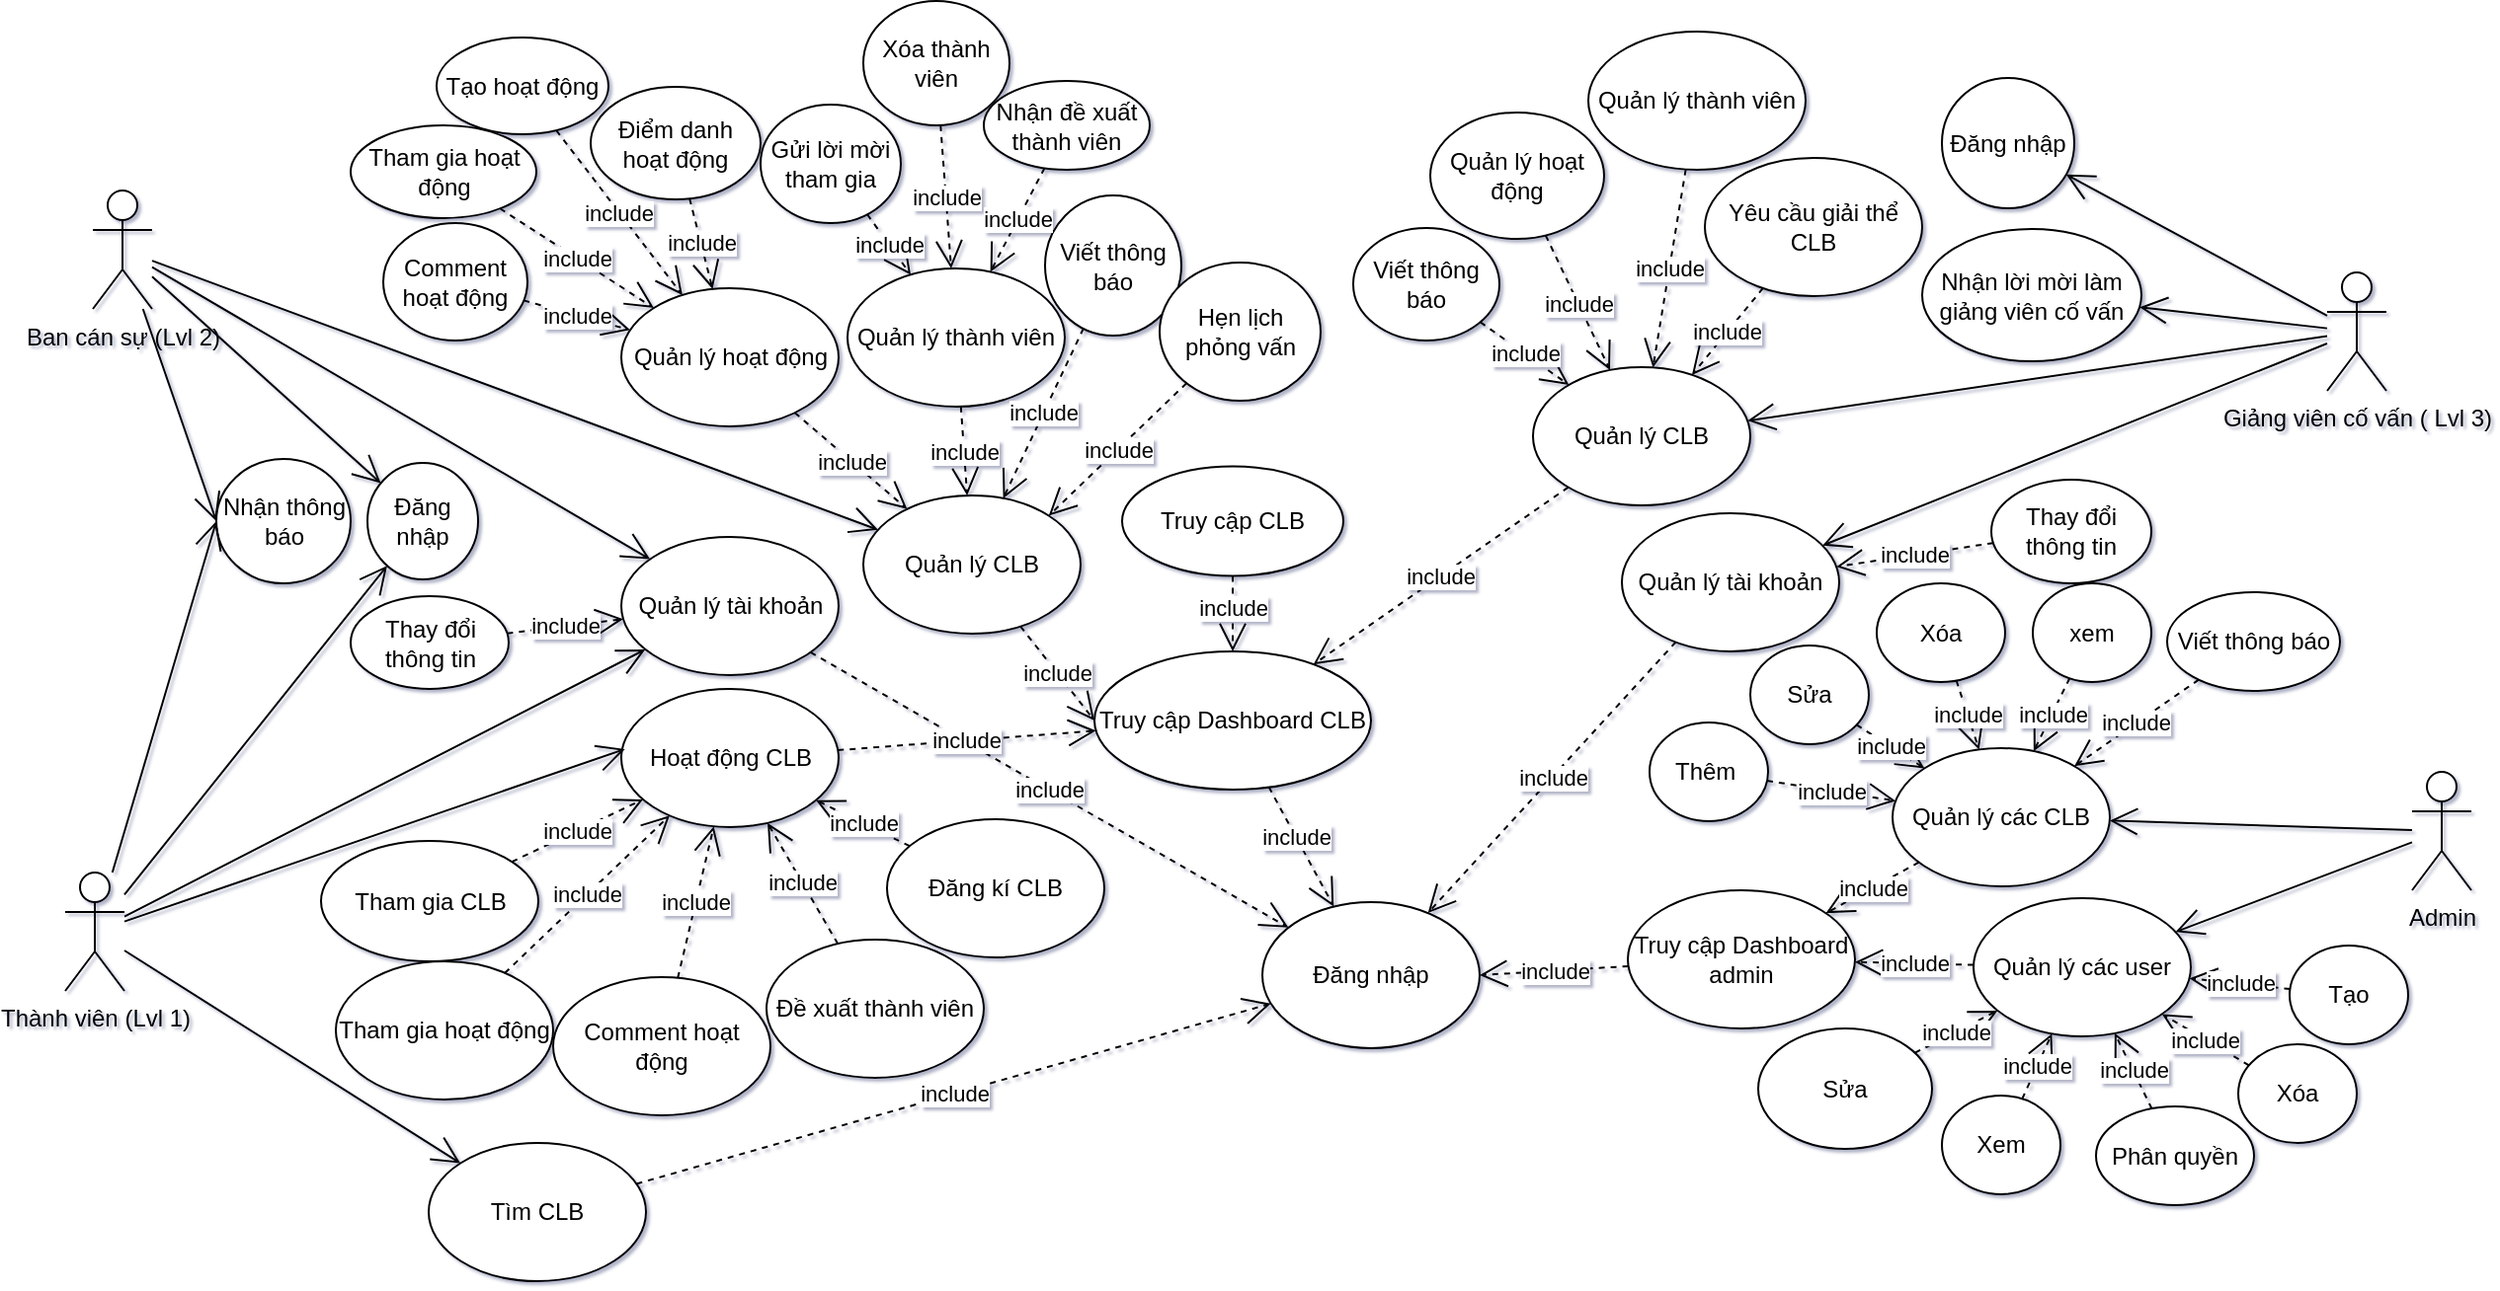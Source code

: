 <mxfile version="24.0.7" type="github">
  <diagram name="Trang-1" id="RL06Z-CkQ_VNJCv6R80n">
    <mxGraphModel dx="1387" dy="658" grid="0" gridSize="10" guides="1" tooltips="1" connect="1" arrows="1" fold="1" page="0" pageScale="1" pageWidth="827" pageHeight="1169" math="0" shadow="1">
      <root>
        <mxCell id="0" />
        <mxCell id="1" parent="0" />
        <mxCell id="jrErk-Fa7ahGrEmsjVKU-372" value="Thành viên (Lvl 1)" style="shape=umlActor;verticalLabelPosition=bottom;verticalAlign=top;html=1;outlineConnect=0;" parent="1" vertex="1">
          <mxGeometry x="147" y="718" width="30" height="60" as="geometry" />
        </mxCell>
        <mxCell id="jrErk-Fa7ahGrEmsjVKU-373" value="Ban cán sự (Lvl 2)" style="shape=umlActor;verticalLabelPosition=bottom;verticalAlign=top;html=1;outlineConnect=0;" parent="1" vertex="1">
          <mxGeometry x="161" y="372.5" width="30" height="60" as="geometry" />
        </mxCell>
        <mxCell id="jrErk-Fa7ahGrEmsjVKU-374" value="Giảng viên cố vấn ( Lvl 3)" style="shape=umlActor;verticalLabelPosition=bottom;verticalAlign=top;html=1;outlineConnect=0;" parent="1" vertex="1">
          <mxGeometry x="1292" y="414" width="30" height="60" as="geometry" />
        </mxCell>
        <mxCell id="jrErk-Fa7ahGrEmsjVKU-375" value="Admin" style="shape=umlActor;verticalLabelPosition=bottom;verticalAlign=top;html=1;outlineConnect=0;" parent="1" vertex="1">
          <mxGeometry x="1335" y="667" width="30" height="60" as="geometry" />
        </mxCell>
        <mxCell id="jrErk-Fa7ahGrEmsjVKU-376" value="Quản lý tài khoản" style="ellipse;whiteSpace=wrap;html=1;" parent="1" vertex="1">
          <mxGeometry x="428.5" y="548" width="110" height="70" as="geometry" />
        </mxCell>
        <mxCell id="jrErk-Fa7ahGrEmsjVKU-377" value="Tham gia hoạt động" style="ellipse;whiteSpace=wrap;html=1;" parent="1" vertex="1">
          <mxGeometry x="284" y="763" width="110" height="70" as="geometry" />
        </mxCell>
        <mxCell id="jrErk-Fa7ahGrEmsjVKU-378" value="Tham gia CLB" style="ellipse;whiteSpace=wrap;html=1;" parent="1" vertex="1">
          <mxGeometry x="276.5" y="702" width="110" height="61" as="geometry" />
        </mxCell>
        <mxCell id="jrErk-Fa7ahGrEmsjVKU-379" value="Đăng kí CLB" style="ellipse;whiteSpace=wrap;html=1;" parent="1" vertex="1">
          <mxGeometry x="563" y="691" width="110" height="70" as="geometry" />
        </mxCell>
        <mxCell id="jrErk-Fa7ahGrEmsjVKU-380" value="Đăng nhập" style="ellipse;whiteSpace=wrap;html=1;" parent="1" vertex="1">
          <mxGeometry x="753" y="733" width="110" height="74" as="geometry" />
        </mxCell>
        <mxCell id="jrErk-Fa7ahGrEmsjVKU-381" value="Quản lý các CLB" style="ellipse;whiteSpace=wrap;html=1;" parent="1" vertex="1">
          <mxGeometry x="1072" y="655" width="110" height="70" as="geometry" />
        </mxCell>
        <mxCell id="jrErk-Fa7ahGrEmsjVKU-382" value="Thêm&amp;nbsp;" style="ellipse;whiteSpace=wrap;html=1;" parent="1" vertex="1">
          <mxGeometry x="949" y="642" width="60" height="50" as="geometry" />
        </mxCell>
        <mxCell id="jrErk-Fa7ahGrEmsjVKU-383" value="Sửa" style="ellipse;whiteSpace=wrap;html=1;" parent="1" vertex="1">
          <mxGeometry x="1000" y="603" width="60" height="50" as="geometry" />
        </mxCell>
        <mxCell id="jrErk-Fa7ahGrEmsjVKU-384" value="Xóa" style="ellipse;whiteSpace=wrap;html=1;" parent="1" vertex="1">
          <mxGeometry x="1064" y="571.5" width="65" height="50" as="geometry" />
        </mxCell>
        <mxCell id="jrErk-Fa7ahGrEmsjVKU-385" value="include" style="endArrow=open;endSize=12;dashed=1;html=1;rounded=0;" parent="1" source="jrErk-Fa7ahGrEmsjVKU-383" target="jrErk-Fa7ahGrEmsjVKU-381" edge="1">
          <mxGeometry width="160" relative="1" as="geometry">
            <mxPoint x="1010" y="535" as="sourcePoint" />
            <mxPoint x="1170" y="535" as="targetPoint" />
          </mxGeometry>
        </mxCell>
        <mxCell id="jrErk-Fa7ahGrEmsjVKU-386" value="include" style="endArrow=open;endSize=12;dashed=1;html=1;rounded=0;" parent="1" source="jrErk-Fa7ahGrEmsjVKU-382" target="jrErk-Fa7ahGrEmsjVKU-381" edge="1">
          <mxGeometry width="160" relative="1" as="geometry">
            <mxPoint x="1330" y="525" as="sourcePoint" />
            <mxPoint x="1356" y="595" as="targetPoint" />
          </mxGeometry>
        </mxCell>
        <mxCell id="jrErk-Fa7ahGrEmsjVKU-387" value="include" style="endArrow=open;endSize=12;dashed=1;html=1;rounded=0;" parent="1" source="jrErk-Fa7ahGrEmsjVKU-384" target="jrErk-Fa7ahGrEmsjVKU-381" edge="1">
          <mxGeometry width="160" relative="1" as="geometry">
            <mxPoint x="1415" y="565" as="sourcePoint" />
            <mxPoint x="1400" y="625" as="targetPoint" />
          </mxGeometry>
        </mxCell>
        <mxCell id="jrErk-Fa7ahGrEmsjVKU-388" value="Quản lý các user" style="ellipse;whiteSpace=wrap;html=1;" parent="1" vertex="1">
          <mxGeometry x="1113" y="731" width="110" height="70" as="geometry" />
        </mxCell>
        <mxCell id="jrErk-Fa7ahGrEmsjVKU-389" value="Xem" style="ellipse;whiteSpace=wrap;html=1;" parent="1" vertex="1">
          <mxGeometry x="1097" y="831" width="60" height="50" as="geometry" />
        </mxCell>
        <mxCell id="jrErk-Fa7ahGrEmsjVKU-390" value="Phân quyền" style="ellipse;whiteSpace=wrap;html=1;" parent="1" vertex="1">
          <mxGeometry x="1175" y="836.5" width="80" height="50" as="geometry" />
        </mxCell>
        <mxCell id="jrErk-Fa7ahGrEmsjVKU-391" value="Sửa" style="ellipse;whiteSpace=wrap;html=1;" parent="1" vertex="1">
          <mxGeometry x="1004" y="797" width="88" height="61" as="geometry" />
        </mxCell>
        <mxCell id="jrErk-Fa7ahGrEmsjVKU-392" value="xem" style="ellipse;whiteSpace=wrap;html=1;" parent="1" vertex="1">
          <mxGeometry x="1143" y="571.5" width="60" height="50" as="geometry" />
        </mxCell>
        <mxCell id="jrErk-Fa7ahGrEmsjVKU-393" value="include" style="endArrow=open;endSize=12;dashed=1;html=1;rounded=0;" parent="1" source="jrErk-Fa7ahGrEmsjVKU-392" target="jrErk-Fa7ahGrEmsjVKU-381" edge="1">
          <mxGeometry width="160" relative="1" as="geometry">
            <mxPoint x="1183.35" y="576.75" as="sourcePoint" />
            <mxPoint x="1216.35" y="639.75" as="targetPoint" />
          </mxGeometry>
        </mxCell>
        <mxCell id="jrErk-Fa7ahGrEmsjVKU-394" value="include" style="endArrow=open;endSize=12;dashed=1;html=1;rounded=0;" parent="1" source="jrErk-Fa7ahGrEmsjVKU-391" target="jrErk-Fa7ahGrEmsjVKU-388" edge="1">
          <mxGeometry width="160" relative="1" as="geometry">
            <mxPoint x="1247.5" y="935" as="sourcePoint" />
            <mxPoint x="1357.51" y="969.99" as="targetPoint" />
          </mxGeometry>
        </mxCell>
        <mxCell id="jrErk-Fa7ahGrEmsjVKU-395" value="include" style="endArrow=open;endSize=12;dashed=1;html=1;rounded=0;" parent="1" source="jrErk-Fa7ahGrEmsjVKU-389" target="jrErk-Fa7ahGrEmsjVKU-388" edge="1">
          <mxGeometry width="160" relative="1" as="geometry">
            <mxPoint x="1357.29" y="1024.68" as="sourcePoint" />
            <mxPoint x="1402.5" y="980" as="targetPoint" />
          </mxGeometry>
        </mxCell>
        <mxCell id="jrErk-Fa7ahGrEmsjVKU-396" value="include" style="endArrow=open;endSize=12;dashed=1;html=1;rounded=0;" parent="1" source="jrErk-Fa7ahGrEmsjVKU-390" target="jrErk-Fa7ahGrEmsjVKU-388" edge="1">
          <mxGeometry width="160" relative="1" as="geometry">
            <mxPoint x="1432.5" y="1024.68" as="sourcePoint" />
            <mxPoint x="1295" y="939" as="targetPoint" />
          </mxGeometry>
        </mxCell>
        <mxCell id="jrErk-Fa7ahGrEmsjVKU-397" value="Viết thông báo" style="ellipse;whiteSpace=wrap;html=1;" parent="1" vertex="1">
          <mxGeometry x="1211" y="576" width="87.5" height="50" as="geometry" />
        </mxCell>
        <mxCell id="jrErk-Fa7ahGrEmsjVKU-398" value="include" style="endArrow=open;endSize=12;dashed=1;html=1;rounded=0;" parent="1" source="jrErk-Fa7ahGrEmsjVKU-397" target="jrErk-Fa7ahGrEmsjVKU-381" edge="1">
          <mxGeometry width="160" relative="1" as="geometry">
            <mxPoint x="1070.93" y="910.37" as="sourcePoint" />
            <mxPoint x="1019.93" y="865.37" as="targetPoint" />
          </mxGeometry>
        </mxCell>
        <mxCell id="jrErk-Fa7ahGrEmsjVKU-399" value="Quản lý tài khoản" style="ellipse;whiteSpace=wrap;html=1;" parent="1" vertex="1">
          <mxGeometry x="935" y="536" width="110" height="70" as="geometry" />
        </mxCell>
        <mxCell id="jrErk-Fa7ahGrEmsjVKU-400" value="Nhận thông báo" style="ellipse;whiteSpace=wrap;html=1;" parent="1" vertex="1">
          <mxGeometry x="223.5" y="508.5" width="68" height="63" as="geometry" />
        </mxCell>
        <mxCell id="jrErk-Fa7ahGrEmsjVKU-401" value="Viết thông báo" style="ellipse;whiteSpace=wrap;html=1;direction=south;" parent="1" vertex="1">
          <mxGeometry x="643" y="375" width="69" height="71" as="geometry" />
        </mxCell>
        <mxCell id="jrErk-Fa7ahGrEmsjVKU-402" value="Xóa" style="ellipse;whiteSpace=wrap;html=1;" parent="1" vertex="1">
          <mxGeometry x="1247" y="805" width="60" height="50" as="geometry" />
        </mxCell>
        <mxCell id="jrErk-Fa7ahGrEmsjVKU-403" value="include" style="endArrow=open;endSize=12;dashed=1;html=1;rounded=0;" parent="1" source="jrErk-Fa7ahGrEmsjVKU-402" target="jrErk-Fa7ahGrEmsjVKU-388" edge="1">
          <mxGeometry width="160" relative="1" as="geometry">
            <mxPoint x="1537.5" y="985" as="sourcePoint" />
            <mxPoint x="1447.49" y="969.99" as="targetPoint" />
          </mxGeometry>
        </mxCell>
        <mxCell id="jrErk-Fa7ahGrEmsjVKU-404" value="include" style="endArrow=open;endSize=12;dashed=1;html=1;rounded=0;" parent="1" source="jrErk-Fa7ahGrEmsjVKU-379" target="jrErk-Fa7ahGrEmsjVKU-454" edge="1">
          <mxGeometry width="160" relative="1" as="geometry">
            <mxPoint x="464.11" y="1019" as="sourcePoint" />
            <mxPoint x="574" y="869" as="targetPoint" />
          </mxGeometry>
        </mxCell>
        <mxCell id="jrErk-Fa7ahGrEmsjVKU-405" value="include" style="endArrow=open;endSize=12;dashed=1;html=1;rounded=0;" parent="1" source="jrErk-Fa7ahGrEmsjVKU-381" target="jrErk-Fa7ahGrEmsjVKU-479" edge="1">
          <mxGeometry width="160" relative="1" as="geometry">
            <mxPoint x="1153" y="510" as="sourcePoint" />
            <mxPoint x="790" y="465" as="targetPoint" />
          </mxGeometry>
        </mxCell>
        <mxCell id="jrErk-Fa7ahGrEmsjVKU-406" value="include" style="endArrow=open;endSize=12;dashed=1;html=1;rounded=0;" parent="1" source="jrErk-Fa7ahGrEmsjVKU-388" target="jrErk-Fa7ahGrEmsjVKU-479" edge="1">
          <mxGeometry width="160" relative="1" as="geometry">
            <mxPoint x="1093" y="800" as="sourcePoint" />
            <mxPoint x="840" y="880" as="targetPoint" />
          </mxGeometry>
        </mxCell>
        <mxCell id="jrErk-Fa7ahGrEmsjVKU-409" value="include" style="endArrow=open;endSize=12;dashed=1;html=1;rounded=0;" parent="1" source="jrErk-Fa7ahGrEmsjVKU-399" target="jrErk-Fa7ahGrEmsjVKU-380" edge="1">
          <mxGeometry width="160" relative="1" as="geometry">
            <mxPoint x="819.89" y="805" as="sourcePoint" />
            <mxPoint x="750" y="700" as="targetPoint" />
          </mxGeometry>
        </mxCell>
        <mxCell id="jrErk-Fa7ahGrEmsjVKU-410" value="include" style="endArrow=open;endSize=12;dashed=1;html=1;rounded=0;" parent="1" source="jrErk-Fa7ahGrEmsjVKU-376" target="jrErk-Fa7ahGrEmsjVKU-380" edge="1">
          <mxGeometry width="160" relative="1" as="geometry">
            <mxPoint x="581.11" y="489.75" as="sourcePoint" />
            <mxPoint x="640.476" y="372.081" as="targetPoint" />
          </mxGeometry>
        </mxCell>
        <mxCell id="jrErk-Fa7ahGrEmsjVKU-411" value="Đăng nhập" style="ellipse;whiteSpace=wrap;html=1;" parent="1" vertex="1">
          <mxGeometry x="300" y="510.5" width="56" height="59" as="geometry" />
        </mxCell>
        <mxCell id="jrErk-Fa7ahGrEmsjVKU-412" value="Tìm CLB" style="ellipse;whiteSpace=wrap;html=1;" parent="1" vertex="1">
          <mxGeometry x="331" y="855" width="110" height="70" as="geometry" />
        </mxCell>
        <mxCell id="jrErk-Fa7ahGrEmsjVKU-413" value="Đề xuất thành viên" style="ellipse;whiteSpace=wrap;html=1;" parent="1" vertex="1">
          <mxGeometry x="502" y="752" width="110" height="70" as="geometry" />
        </mxCell>
        <mxCell id="jrErk-Fa7ahGrEmsjVKU-414" value="Hẹn lịch phỏng vấn" style="ellipse;whiteSpace=wrap;html=1;" parent="1" vertex="1">
          <mxGeometry x="701" y="409" width="81.5" height="70" as="geometry" />
        </mxCell>
        <mxCell id="jrErk-Fa7ahGrEmsjVKU-415" value="Quản lý thành viên" style="ellipse;whiteSpace=wrap;html=1;" parent="1" vertex="1">
          <mxGeometry x="918" y="292" width="110" height="70" as="geometry" />
        </mxCell>
        <mxCell id="jrErk-Fa7ahGrEmsjVKU-417" value="Yêu cầu giải thể CLB" style="ellipse;whiteSpace=wrap;html=1;" parent="1" vertex="1">
          <mxGeometry x="977" y="356" width="110" height="70" as="geometry" />
        </mxCell>
        <mxCell id="jrErk-Fa7ahGrEmsjVKU-418" value="Thay đổi thông tin" style="ellipse;whiteSpace=wrap;html=1;" parent="1" vertex="1">
          <mxGeometry x="291.5" y="578" width="80" height="47" as="geometry" />
        </mxCell>
        <mxCell id="jrErk-Fa7ahGrEmsjVKU-419" value="Quản lý CLB" style="ellipse;whiteSpace=wrap;html=1;" parent="1" vertex="1">
          <mxGeometry x="890" y="462" width="110" height="70" as="geometry" />
        </mxCell>
        <mxCell id="jrErk-Fa7ahGrEmsjVKU-420" value="include" style="endArrow=open;endSize=12;dashed=1;html=1;rounded=0;" parent="1" source="jrErk-Fa7ahGrEmsjVKU-417" target="jrErk-Fa7ahGrEmsjVKU-419" edge="1">
          <mxGeometry width="160" relative="1" as="geometry">
            <mxPoint x="772.5" y="115" as="sourcePoint" />
            <mxPoint x="882.5" y="65" as="targetPoint" />
          </mxGeometry>
        </mxCell>
        <mxCell id="jrErk-Fa7ahGrEmsjVKU-421" value="Nhận lời mời làm giảng viên cố vấn" style="ellipse;whiteSpace=wrap;html=1;" parent="1" vertex="1">
          <mxGeometry x="1087" y="392" width="111" height="67" as="geometry" />
        </mxCell>
        <mxCell id="jrErk-Fa7ahGrEmsjVKU-422" value="include" style="endArrow=open;endSize=12;dashed=1;html=1;rounded=0;" parent="1" source="Hee2Yrm5XwE1Mw0rOQRy-3" target="jrErk-Fa7ahGrEmsjVKU-419" edge="1">
          <mxGeometry width="160" relative="1" as="geometry">
            <mxPoint x="880.197" y="379.269" as="sourcePoint" />
            <mxPoint x="892.5" y="-55" as="targetPoint" />
          </mxGeometry>
        </mxCell>
        <mxCell id="jrErk-Fa7ahGrEmsjVKU-423" value="include" style="endArrow=open;endSize=12;dashed=1;html=1;rounded=0;" parent="1" source="jrErk-Fa7ahGrEmsjVKU-415" target="jrErk-Fa7ahGrEmsjVKU-419" edge="1">
          <mxGeometry width="160" relative="1" as="geometry">
            <mxPoint x="762.5" y="-29.98" as="sourcePoint" />
            <mxPoint x="892.5" y="-104.98" as="targetPoint" />
          </mxGeometry>
        </mxCell>
        <mxCell id="jrErk-Fa7ahGrEmsjVKU-424" value="" style="endArrow=open;endFill=1;endSize=12;html=1;rounded=0;" parent="1" source="jrErk-Fa7ahGrEmsjVKU-372" target="jrErk-Fa7ahGrEmsjVKU-412" edge="1">
          <mxGeometry width="160" relative="1" as="geometry">
            <mxPoint x="74" y="754" as="sourcePoint" />
            <mxPoint x="304" y="754" as="targetPoint" />
          </mxGeometry>
        </mxCell>
        <mxCell id="jrErk-Fa7ahGrEmsjVKU-429" value="" style="endArrow=open;endFill=1;endSize=12;html=1;rounded=0;" parent="1" source="jrErk-Fa7ahGrEmsjVKU-372" target="jrErk-Fa7ahGrEmsjVKU-411" edge="1">
          <mxGeometry width="160" relative="1" as="geometry">
            <mxPoint x="74" y="754" as="sourcePoint" />
            <mxPoint x="241" y="981.17" as="targetPoint" />
          </mxGeometry>
        </mxCell>
        <mxCell id="jrErk-Fa7ahGrEmsjVKU-430" value="" style="endArrow=open;endFill=1;endSize=12;html=1;rounded=0;entryX=0;entryY=0.5;entryDx=0;entryDy=0;" parent="1" source="jrErk-Fa7ahGrEmsjVKU-372" target="jrErk-Fa7ahGrEmsjVKU-400" edge="1">
          <mxGeometry width="160" relative="1" as="geometry">
            <mxPoint x="180" y="350" as="sourcePoint" />
            <mxPoint x="266" y="565" as="targetPoint" />
          </mxGeometry>
        </mxCell>
        <mxCell id="jrErk-Fa7ahGrEmsjVKU-431" value="" style="endArrow=open;endFill=1;endSize=12;html=1;rounded=0;" parent="1" source="jrErk-Fa7ahGrEmsjVKU-373" target="jrErk-Fa7ahGrEmsjVKU-411" edge="1">
          <mxGeometry width="160" relative="1" as="geometry">
            <mxPoint x="190" y="820" as="sourcePoint" />
            <mxPoint x="332" y="546" as="targetPoint" />
          </mxGeometry>
        </mxCell>
        <mxCell id="jrErk-Fa7ahGrEmsjVKU-432" value="" style="endArrow=open;endFill=1;endSize=12;html=1;rounded=0;entryX=0;entryY=0.5;entryDx=0;entryDy=0;" parent="1" source="jrErk-Fa7ahGrEmsjVKU-373" target="jrErk-Fa7ahGrEmsjVKU-400" edge="1">
          <mxGeometry width="160" relative="1" as="geometry">
            <mxPoint x="71" y="439.5" as="sourcePoint" />
            <mxPoint x="171" y="229.5" as="targetPoint" />
          </mxGeometry>
        </mxCell>
        <mxCell id="jrErk-Fa7ahGrEmsjVKU-433" value="" style="endArrow=open;endFill=1;endSize=12;html=1;rounded=0;" parent="1" source="jrErk-Fa7ahGrEmsjVKU-373" target="jrErk-Fa7ahGrEmsjVKU-376" edge="1">
          <mxGeometry width="160" relative="1" as="geometry">
            <mxPoint x="71" y="439.5" as="sourcePoint" />
            <mxPoint x="161" y="392" as="targetPoint" />
          </mxGeometry>
        </mxCell>
        <mxCell id="jrErk-Fa7ahGrEmsjVKU-434" value="" style="endArrow=open;endFill=1;endSize=12;html=1;rounded=0;" parent="1" source="jrErk-Fa7ahGrEmsjVKU-374" target="jrErk-Fa7ahGrEmsjVKU-419" edge="1">
          <mxGeometry width="160" relative="1" as="geometry">
            <mxPoint x="532.5" y="20" as="sourcePoint" />
            <mxPoint x="1190.0" y="135" as="targetPoint" />
          </mxGeometry>
        </mxCell>
        <mxCell id="jrErk-Fa7ahGrEmsjVKU-435" value="" style="endArrow=open;endFill=1;endSize=12;html=1;rounded=0;" parent="1" source="jrErk-Fa7ahGrEmsjVKU-374" target="jrErk-Fa7ahGrEmsjVKU-421" edge="1">
          <mxGeometry width="160" relative="1" as="geometry">
            <mxPoint x="542.5" y="15" as="sourcePoint" />
            <mxPoint x="652.5" y="125" as="targetPoint" />
          </mxGeometry>
        </mxCell>
        <mxCell id="jrErk-Fa7ahGrEmsjVKU-436" value="include" style="endArrow=open;endSize=12;dashed=1;html=1;rounded=0;" parent="1" source="jrErk-Fa7ahGrEmsjVKU-378" target="jrErk-Fa7ahGrEmsjVKU-454" edge="1">
          <mxGeometry width="160" relative="1" as="geometry">
            <mxPoint x="424" y="734" as="sourcePoint" />
            <mxPoint x="592" y="1071" as="targetPoint" />
          </mxGeometry>
        </mxCell>
        <mxCell id="jrErk-Fa7ahGrEmsjVKU-437" value="Quản lý CLB" style="ellipse;whiteSpace=wrap;html=1;" parent="1" vertex="1">
          <mxGeometry x="551" y="527" width="110" height="70" as="geometry" />
        </mxCell>
        <mxCell id="jrErk-Fa7ahGrEmsjVKU-438" value="Xóa thành viên" style="ellipse;whiteSpace=wrap;html=1;" parent="1" vertex="1">
          <mxGeometry x="551" y="276.5" width="74" height="63" as="geometry" />
        </mxCell>
        <mxCell id="jrErk-Fa7ahGrEmsjVKU-439" value="include" style="endArrow=open;endSize=12;dashed=1;html=1;rounded=0;entryX=0;entryY=0.5;entryDx=0;entryDy=0;" parent="1" source="jrErk-Fa7ahGrEmsjVKU-437" target="jrErk-Fa7ahGrEmsjVKU-472" edge="1">
          <mxGeometry width="160" relative="1" as="geometry">
            <mxPoint x="443.5" y="349.5" as="sourcePoint" />
            <mxPoint x="591" y="293" as="targetPoint" />
          </mxGeometry>
        </mxCell>
        <mxCell id="jrErk-Fa7ahGrEmsjVKU-440" value="include" style="endArrow=open;endSize=12;dashed=1;html=1;rounded=0;" parent="1" source="jrErk-Fa7ahGrEmsjVKU-438" target="jrErk-Fa7ahGrEmsjVKU-453" edge="1">
          <mxGeometry width="160" relative="1" as="geometry">
            <mxPoint x="-81.52" y="580.86" as="sourcePoint" />
            <mxPoint x="246.45" y="706.11" as="targetPoint" />
          </mxGeometry>
        </mxCell>
        <mxCell id="jrErk-Fa7ahGrEmsjVKU-441" value="include" style="endArrow=open;endSize=12;dashed=1;html=1;rounded=0;" parent="1" source="jrErk-Fa7ahGrEmsjVKU-453" target="jrErk-Fa7ahGrEmsjVKU-437" edge="1">
          <mxGeometry x="0.008" width="160" relative="1" as="geometry">
            <mxPoint x="289.35" y="658.3" as="sourcePoint" />
            <mxPoint x="231" y="639.01" as="targetPoint" />
            <mxPoint as="offset" />
          </mxGeometry>
        </mxCell>
        <mxCell id="jrErk-Fa7ahGrEmsjVKU-442" value="include" style="endArrow=open;endSize=12;dashed=1;html=1;rounded=0;entryX=1;entryY=0;entryDx=0;entryDy=0;" parent="1" source="jrErk-Fa7ahGrEmsjVKU-414" target="jrErk-Fa7ahGrEmsjVKU-437" edge="1">
          <mxGeometry width="160" relative="1" as="geometry">
            <mxPoint x="299.89" y="719.25" as="sourcePoint" />
            <mxPoint x="330" y="649.5" as="targetPoint" />
          </mxGeometry>
        </mxCell>
        <mxCell id="jrErk-Fa7ahGrEmsjVKU-443" value="include" style="endArrow=open;endSize=12;dashed=1;html=1;rounded=0;" parent="1" source="jrErk-Fa7ahGrEmsjVKU-401" target="jrErk-Fa7ahGrEmsjVKU-437" edge="1">
          <mxGeometry width="160" relative="1" as="geometry">
            <mxPoint x="248.37" y="718.1" as="sourcePoint" />
            <mxPoint x="261.37" y="674.1" as="targetPoint" />
          </mxGeometry>
        </mxCell>
        <mxCell id="jrErk-Fa7ahGrEmsjVKU-444" value="include" style="endArrow=open;endSize=12;dashed=1;html=1;rounded=0;" parent="1" source="jrErk-Fa7ahGrEmsjVKU-450" target="jrErk-Fa7ahGrEmsjVKU-453" edge="1">
          <mxGeometry width="160" relative="1" as="geometry">
            <mxPoint x="-19.0" y="759.5" as="sourcePoint" />
            <mxPoint x="231.49" y="706.88" as="targetPoint" />
          </mxGeometry>
        </mxCell>
        <mxCell id="jrErk-Fa7ahGrEmsjVKU-445" value="" style="endArrow=open;endFill=1;endSize=12;html=1;rounded=0;" parent="1" source="jrErk-Fa7ahGrEmsjVKU-373" target="jrErk-Fa7ahGrEmsjVKU-437" edge="1">
          <mxGeometry width="160" relative="1" as="geometry">
            <mxPoint x="71" y="439.5" as="sourcePoint" />
            <mxPoint x="191" y="339.5" as="targetPoint" />
          </mxGeometry>
        </mxCell>
        <mxCell id="jrErk-Fa7ahGrEmsjVKU-446" value="include" style="endArrow=open;endSize=12;dashed=1;html=1;rounded=0;" parent="1" source="jrErk-Fa7ahGrEmsjVKU-418" target="jrErk-Fa7ahGrEmsjVKU-376" edge="1">
          <mxGeometry width="160" relative="1" as="geometry">
            <mxPoint x="290.98" y="351.96" as="sourcePoint" />
            <mxPoint x="574.98" y="259.96" as="targetPoint" />
          </mxGeometry>
        </mxCell>
        <mxCell id="jrErk-Fa7ahGrEmsjVKU-447" value="Tạo hoạt động" style="ellipse;whiteSpace=wrap;html=1;" parent="1" vertex="1">
          <mxGeometry x="335" y="295" width="87" height="49" as="geometry" />
        </mxCell>
        <mxCell id="jrErk-Fa7ahGrEmsjVKU-448" value="include" style="endArrow=open;endSize=12;dashed=1;html=1;rounded=0;" parent="1" source="jrErk-Fa7ahGrEmsjVKU-457" target="jrErk-Fa7ahGrEmsjVKU-437" edge="1">
          <mxGeometry width="160" relative="1" as="geometry">
            <mxPoint x="361" y="584.5" as="sourcePoint" />
            <mxPoint x="262.5" y="657.5" as="targetPoint" />
          </mxGeometry>
        </mxCell>
        <mxCell id="jrErk-Fa7ahGrEmsjVKU-449" value="" style="endArrow=open;endFill=1;endSize=12;html=1;rounded=0;" parent="1" source="jrErk-Fa7ahGrEmsjVKU-372" target="jrErk-Fa7ahGrEmsjVKU-376" edge="1">
          <mxGeometry width="160" relative="1" as="geometry">
            <mxPoint x="180" y="350" as="sourcePoint" />
            <mxPoint x="310" y="630" as="targetPoint" />
          </mxGeometry>
        </mxCell>
        <mxCell id="jrErk-Fa7ahGrEmsjVKU-450" value="Nhận đề xuất thành viên" style="ellipse;whiteSpace=wrap;html=1;" parent="1" vertex="1">
          <mxGeometry x="612" y="317" width="84" height="45" as="geometry" />
        </mxCell>
        <mxCell id="jrErk-Fa7ahGrEmsjVKU-451" value="Gửi lời mời tham gia" style="ellipse;whiteSpace=wrap;html=1;" parent="1" vertex="1">
          <mxGeometry x="499" y="329" width="71" height="60" as="geometry" />
        </mxCell>
        <mxCell id="jrErk-Fa7ahGrEmsjVKU-452" value="include" style="endArrow=open;endSize=12;dashed=1;html=1;rounded=0;" parent="1" source="jrErk-Fa7ahGrEmsjVKU-451" target="jrErk-Fa7ahGrEmsjVKU-453" edge="1">
          <mxGeometry width="160" relative="1" as="geometry">
            <mxPoint x="87.52" y="715.81" as="sourcePoint" />
            <mxPoint x="231" y="704.5" as="targetPoint" />
          </mxGeometry>
        </mxCell>
        <mxCell id="jrErk-Fa7ahGrEmsjVKU-453" value="Quản lý thành viên" style="ellipse;whiteSpace=wrap;html=1;" parent="1" vertex="1">
          <mxGeometry x="543" y="412" width="110" height="70" as="geometry" />
        </mxCell>
        <mxCell id="jrErk-Fa7ahGrEmsjVKU-454" value="Hoạt động CLB" style="ellipse;whiteSpace=wrap;html=1;" parent="1" vertex="1">
          <mxGeometry x="428.5" y="625" width="110" height="70" as="geometry" />
        </mxCell>
        <mxCell id="jrErk-Fa7ahGrEmsjVKU-455" value="include" style="endArrow=open;endSize=12;dashed=1;html=1;rounded=0;" parent="1" source="jrErk-Fa7ahGrEmsjVKU-377" target="jrErk-Fa7ahGrEmsjVKU-454" edge="1">
          <mxGeometry width="160" relative="1" as="geometry">
            <mxPoint x="373.5" y="833.99" as="sourcePoint" />
            <mxPoint x="436.5" y="863.99" as="targetPoint" />
          </mxGeometry>
        </mxCell>
        <mxCell id="jrErk-Fa7ahGrEmsjVKU-456" value="include" style="endArrow=open;endSize=12;dashed=1;html=1;rounded=0;" parent="1" source="jrErk-Fa7ahGrEmsjVKU-413" target="jrErk-Fa7ahGrEmsjVKU-454" edge="1">
          <mxGeometry width="160" relative="1" as="geometry">
            <mxPoint x="410.13" y="616.44" as="sourcePoint" />
            <mxPoint x="494.13" y="724.44" as="targetPoint" />
          </mxGeometry>
        </mxCell>
        <mxCell id="jrErk-Fa7ahGrEmsjVKU-457" value="Quản lý hoạt động" style="ellipse;whiteSpace=wrap;html=1;" parent="1" vertex="1">
          <mxGeometry x="428.5" y="422" width="110" height="70" as="geometry" />
        </mxCell>
        <mxCell id="jrErk-Fa7ahGrEmsjVKU-458" value="include" style="endArrow=open;endSize=12;dashed=1;html=1;rounded=0;" parent="1" source="jrErk-Fa7ahGrEmsjVKU-447" target="jrErk-Fa7ahGrEmsjVKU-457" edge="1">
          <mxGeometry width="160" relative="1" as="geometry">
            <mxPoint x="174.49" y="654.5" as="sourcePoint" />
            <mxPoint x="304.49" y="641.5" as="targetPoint" />
          </mxGeometry>
        </mxCell>
        <mxCell id="jrErk-Fa7ahGrEmsjVKU-459" value="Tham gia hoạt động" style="ellipse;whiteSpace=wrap;html=1;" parent="1" vertex="1">
          <mxGeometry x="291.5" y="339.5" width="94" height="47" as="geometry" />
        </mxCell>
        <mxCell id="jrErk-Fa7ahGrEmsjVKU-460" value="include" style="endArrow=open;endSize=12;dashed=1;html=1;rounded=0;" parent="1" source="jrErk-Fa7ahGrEmsjVKU-459" target="jrErk-Fa7ahGrEmsjVKU-457" edge="1">
          <mxGeometry width="160" relative="1" as="geometry">
            <mxPoint x="221" y="609.5" as="sourcePoint" />
            <mxPoint x="281" y="609.5" as="targetPoint" />
          </mxGeometry>
        </mxCell>
        <mxCell id="jrErk-Fa7ahGrEmsjVKU-461" value="include" style="endArrow=open;endSize=12;dashed=1;html=1;rounded=0;" parent="1" source="jrErk-Fa7ahGrEmsjVKU-419" target="jrErk-Fa7ahGrEmsjVKU-472" edge="1">
          <mxGeometry width="160" relative="1" as="geometry">
            <mxPoint x="1108" y="570" as="sourcePoint" />
            <mxPoint x="810" y="570" as="targetPoint" />
          </mxGeometry>
        </mxCell>
        <mxCell id="jrErk-Fa7ahGrEmsjVKU-462" value="Đăng nhập" style="ellipse;whiteSpace=wrap;html=1;" parent="1" vertex="1">
          <mxGeometry x="1097" y="315.5" width="67" height="66" as="geometry" />
        </mxCell>
        <mxCell id="jrErk-Fa7ahGrEmsjVKU-463" value="" style="endArrow=open;endFill=1;endSize=12;html=1;rounded=0;" parent="1" source="jrErk-Fa7ahGrEmsjVKU-374" target="jrErk-Fa7ahGrEmsjVKU-462" edge="1">
          <mxGeometry width="160" relative="1" as="geometry">
            <mxPoint x="1370" y="270" as="sourcePoint" />
            <mxPoint x="1175" y="170" as="targetPoint" />
          </mxGeometry>
        </mxCell>
        <mxCell id="jrErk-Fa7ahGrEmsjVKU-464" value="Viết thông báo" style="ellipse;whiteSpace=wrap;html=1;" parent="1" vertex="1">
          <mxGeometry x="799" y="391.5" width="74" height="57" as="geometry" />
        </mxCell>
        <mxCell id="jrErk-Fa7ahGrEmsjVKU-465" value="include" style="endArrow=open;endSize=12;dashed=1;html=1;rounded=0;" parent="1" source="jrErk-Fa7ahGrEmsjVKU-464" target="jrErk-Fa7ahGrEmsjVKU-419" edge="1">
          <mxGeometry width="160" relative="1" as="geometry">
            <mxPoint x="960.18" y="345.18" as="sourcePoint" />
            <mxPoint x="1035.18" y="349.18" as="targetPoint" />
          </mxGeometry>
        </mxCell>
        <mxCell id="jrErk-Fa7ahGrEmsjVKU-466" value="" style="endArrow=open;endFill=1;endSize=12;html=1;rounded=0;" parent="1" source="jrErk-Fa7ahGrEmsjVKU-375" target="jrErk-Fa7ahGrEmsjVKU-381" edge="1">
          <mxGeometry width="160" relative="1" as="geometry">
            <mxPoint x="1277.6" y="670.43" as="sourcePoint" />
            <mxPoint x="1082.6" y="677.43" as="targetPoint" />
          </mxGeometry>
        </mxCell>
        <mxCell id="jrErk-Fa7ahGrEmsjVKU-467" value="include" style="endArrow=open;endSize=12;dashed=1;html=1;rounded=0;" parent="1" source="jrErk-Fa7ahGrEmsjVKU-468" target="jrErk-Fa7ahGrEmsjVKU-399" edge="1">
          <mxGeometry width="160" relative="1" as="geometry">
            <mxPoint x="1879" y="149.82" as="sourcePoint" />
            <mxPoint x="1606" y="303.82" as="targetPoint" />
          </mxGeometry>
        </mxCell>
        <mxCell id="jrErk-Fa7ahGrEmsjVKU-468" value="Thay đổi thông tin" style="ellipse;whiteSpace=wrap;html=1;" parent="1" vertex="1">
          <mxGeometry x="1122" y="519" width="81" height="52.5" as="geometry" />
        </mxCell>
        <mxCell id="jrErk-Fa7ahGrEmsjVKU-469" value="" style="endArrow=open;endFill=1;endSize=12;html=1;rounded=0;" parent="1" source="jrErk-Fa7ahGrEmsjVKU-374" target="jrErk-Fa7ahGrEmsjVKU-399" edge="1">
          <mxGeometry width="160" relative="1" as="geometry">
            <mxPoint x="1342.55" y="373.07" as="sourcePoint" />
            <mxPoint x="1147.55" y="380.07" as="targetPoint" />
          </mxGeometry>
        </mxCell>
        <mxCell id="jrErk-Fa7ahGrEmsjVKU-471" value="" style="endArrow=open;endFill=1;endSize=12;html=1;rounded=0;" parent="1" source="jrErk-Fa7ahGrEmsjVKU-375" target="jrErk-Fa7ahGrEmsjVKU-388" edge="1">
          <mxGeometry width="160" relative="1" as="geometry">
            <mxPoint x="1304.65" y="801.07" as="sourcePoint" />
            <mxPoint x="1227.65" y="640.07" as="targetPoint" />
          </mxGeometry>
        </mxCell>
        <mxCell id="jrErk-Fa7ahGrEmsjVKU-472" value="Truy cập Dashboard CLB" style="ellipse;whiteSpace=wrap;html=1;" parent="1" vertex="1">
          <mxGeometry x="668" y="606" width="140" height="70" as="geometry" />
        </mxCell>
        <mxCell id="jrErk-Fa7ahGrEmsjVKU-473" value="Truy cập CLB" style="ellipse;whiteSpace=wrap;html=1;" parent="1" vertex="1">
          <mxGeometry x="682" y="512.25" width="112" height="55.5" as="geometry" />
        </mxCell>
        <mxCell id="jrErk-Fa7ahGrEmsjVKU-474" value="include" style="endArrow=open;endSize=12;dashed=1;html=1;rounded=0;" parent="1" source="jrErk-Fa7ahGrEmsjVKU-472" target="jrErk-Fa7ahGrEmsjVKU-380" edge="1">
          <mxGeometry x="-0.15" width="160" relative="1" as="geometry">
            <mxPoint x="673.34" y="430.42" as="sourcePoint" />
            <mxPoint x="770.34" y="606.42" as="targetPoint" />
            <mxPoint as="offset" />
          </mxGeometry>
        </mxCell>
        <mxCell id="jrErk-Fa7ahGrEmsjVKU-475" value="include" style="endArrow=open;endSize=12;dashed=1;html=1;rounded=0;" parent="1" source="jrErk-Fa7ahGrEmsjVKU-473" target="jrErk-Fa7ahGrEmsjVKU-472" edge="1">
          <mxGeometry x="-0.15" width="160" relative="1" as="geometry">
            <mxPoint x="793.81" y="375.1" as="sourcePoint" />
            <mxPoint x="822.81" y="563.1" as="targetPoint" />
            <mxPoint as="offset" />
          </mxGeometry>
        </mxCell>
        <mxCell id="jrErk-Fa7ahGrEmsjVKU-476" value="include" style="endArrow=open;endSize=12;dashed=1;html=1;rounded=0;" parent="1" source="jrErk-Fa7ahGrEmsjVKU-454" target="jrErk-Fa7ahGrEmsjVKU-472" edge="1">
          <mxGeometry width="160" relative="1" as="geometry">
            <mxPoint x="599.72" y="419.56" as="sourcePoint" />
            <mxPoint x="509.72" y="467.56" as="targetPoint" />
          </mxGeometry>
        </mxCell>
        <mxCell id="jrErk-Fa7ahGrEmsjVKU-477" value="Tạo" style="ellipse;whiteSpace=wrap;html=1;" parent="1" vertex="1">
          <mxGeometry x="1273" y="755" width="60" height="50" as="geometry" />
        </mxCell>
        <mxCell id="jrErk-Fa7ahGrEmsjVKU-478" value="include" style="endArrow=open;endSize=12;dashed=1;html=1;rounded=0;" parent="1" source="jrErk-Fa7ahGrEmsjVKU-477" target="jrErk-Fa7ahGrEmsjVKU-388" edge="1">
          <mxGeometry width="160" relative="1" as="geometry">
            <mxPoint x="1627.74" y="927.26" as="sourcePoint" />
            <mxPoint x="1410.24" y="898.26" as="targetPoint" />
          </mxGeometry>
        </mxCell>
        <mxCell id="jrErk-Fa7ahGrEmsjVKU-479" value="Truy cập Dashboard admin" style="ellipse;whiteSpace=wrap;html=1;" parent="1" vertex="1">
          <mxGeometry x="938" y="727" width="115" height="70" as="geometry" />
        </mxCell>
        <mxCell id="jrErk-Fa7ahGrEmsjVKU-480" value="include" style="endArrow=open;endSize=12;dashed=1;html=1;rounded=0;entryX=1;entryY=0.5;entryDx=0;entryDy=0;" parent="1" source="jrErk-Fa7ahGrEmsjVKU-479" target="jrErk-Fa7ahGrEmsjVKU-380" edge="1">
          <mxGeometry width="160" relative="1" as="geometry">
            <mxPoint x="1105.85" y="1013.51" as="sourcePoint" />
            <mxPoint x="884.85" y="938.51" as="targetPoint" />
          </mxGeometry>
        </mxCell>
        <mxCell id="jrErk-Fa7ahGrEmsjVKU-481" value="Điểm danh hoạt động" style="ellipse;whiteSpace=wrap;html=1;" parent="1" vertex="1">
          <mxGeometry x="413" y="320" width="86" height="57" as="geometry" />
        </mxCell>
        <mxCell id="jrErk-Fa7ahGrEmsjVKU-482" value="include" style="endArrow=open;endSize=12;dashed=1;html=1;rounded=0;" parent="1" source="jrErk-Fa7ahGrEmsjVKU-481" target="jrErk-Fa7ahGrEmsjVKU-457" edge="1">
          <mxGeometry width="160" relative="1" as="geometry">
            <mxPoint x="201" y="549.5" as="sourcePoint" />
            <mxPoint x="291" y="549.5" as="targetPoint" />
          </mxGeometry>
        </mxCell>
        <mxCell id="jrErk-Fa7ahGrEmsjVKU-483" value="Comment hoạt động" style="ellipse;whiteSpace=wrap;html=1;" parent="1" vertex="1">
          <mxGeometry x="308" y="389" width="73" height="59.5" as="geometry" />
        </mxCell>
        <mxCell id="jrErk-Fa7ahGrEmsjVKU-484" value="include" style="endArrow=open;endSize=12;dashed=1;html=1;rounded=0;" parent="1" source="jrErk-Fa7ahGrEmsjVKU-483" target="jrErk-Fa7ahGrEmsjVKU-457" edge="1">
          <mxGeometry width="160" relative="1" as="geometry">
            <mxPoint x="411.1" y="649.01" as="sourcePoint" />
            <mxPoint x="448.1" y="616.01" as="targetPoint" />
          </mxGeometry>
        </mxCell>
        <mxCell id="jrErk-Fa7ahGrEmsjVKU-485" value="Comment hoạt động" style="ellipse;whiteSpace=wrap;html=1;" parent="1" vertex="1">
          <mxGeometry x="394" y="771" width="110" height="70" as="geometry" />
        </mxCell>
        <mxCell id="jrErk-Fa7ahGrEmsjVKU-487" value="include" style="endArrow=open;endSize=12;dashed=1;html=1;rounded=0;" parent="1" source="jrErk-Fa7ahGrEmsjVKU-485" target="jrErk-Fa7ahGrEmsjVKU-454" edge="1">
          <mxGeometry width="160" relative="1" as="geometry">
            <mxPoint x="393.54" y="824" as="sourcePoint" />
            <mxPoint x="462.54" y="846" as="targetPoint" />
          </mxGeometry>
        </mxCell>
        <mxCell id="jrErk-Fa7ahGrEmsjVKU-489" value="" style="endArrow=open;endFill=1;endSize=12;html=1;rounded=0;entryX=0.017;entryY=0.435;entryDx=0;entryDy=0;entryPerimeter=0;" parent="1" source="jrErk-Fa7ahGrEmsjVKU-372" target="jrErk-Fa7ahGrEmsjVKU-454" edge="1">
          <mxGeometry width="160" relative="1" as="geometry">
            <mxPoint x="78.62" y="743.61" as="sourcePoint" />
            <mxPoint x="253.62" y="888.61" as="targetPoint" />
          </mxGeometry>
        </mxCell>
        <mxCell id="Hee2Yrm5XwE1Mw0rOQRy-1" value="include" style="endArrow=open;endSize=12;dashed=1;html=1;rounded=0;" edge="1" parent="1" source="jrErk-Fa7ahGrEmsjVKU-412" target="jrErk-Fa7ahGrEmsjVKU-380">
          <mxGeometry width="160" relative="1" as="geometry">
            <mxPoint x="555.7" y="523.94" as="sourcePoint" />
            <mxPoint x="661.7" y="636.94" as="targetPoint" />
          </mxGeometry>
        </mxCell>
        <mxCell id="Hee2Yrm5XwE1Mw0rOQRy-3" value="Quản lý hoạt động" style="ellipse;whiteSpace=wrap;html=1;" vertex="1" parent="1">
          <mxGeometry x="838" y="333" width="88" height="64" as="geometry" />
        </mxCell>
      </root>
    </mxGraphModel>
  </diagram>
</mxfile>
